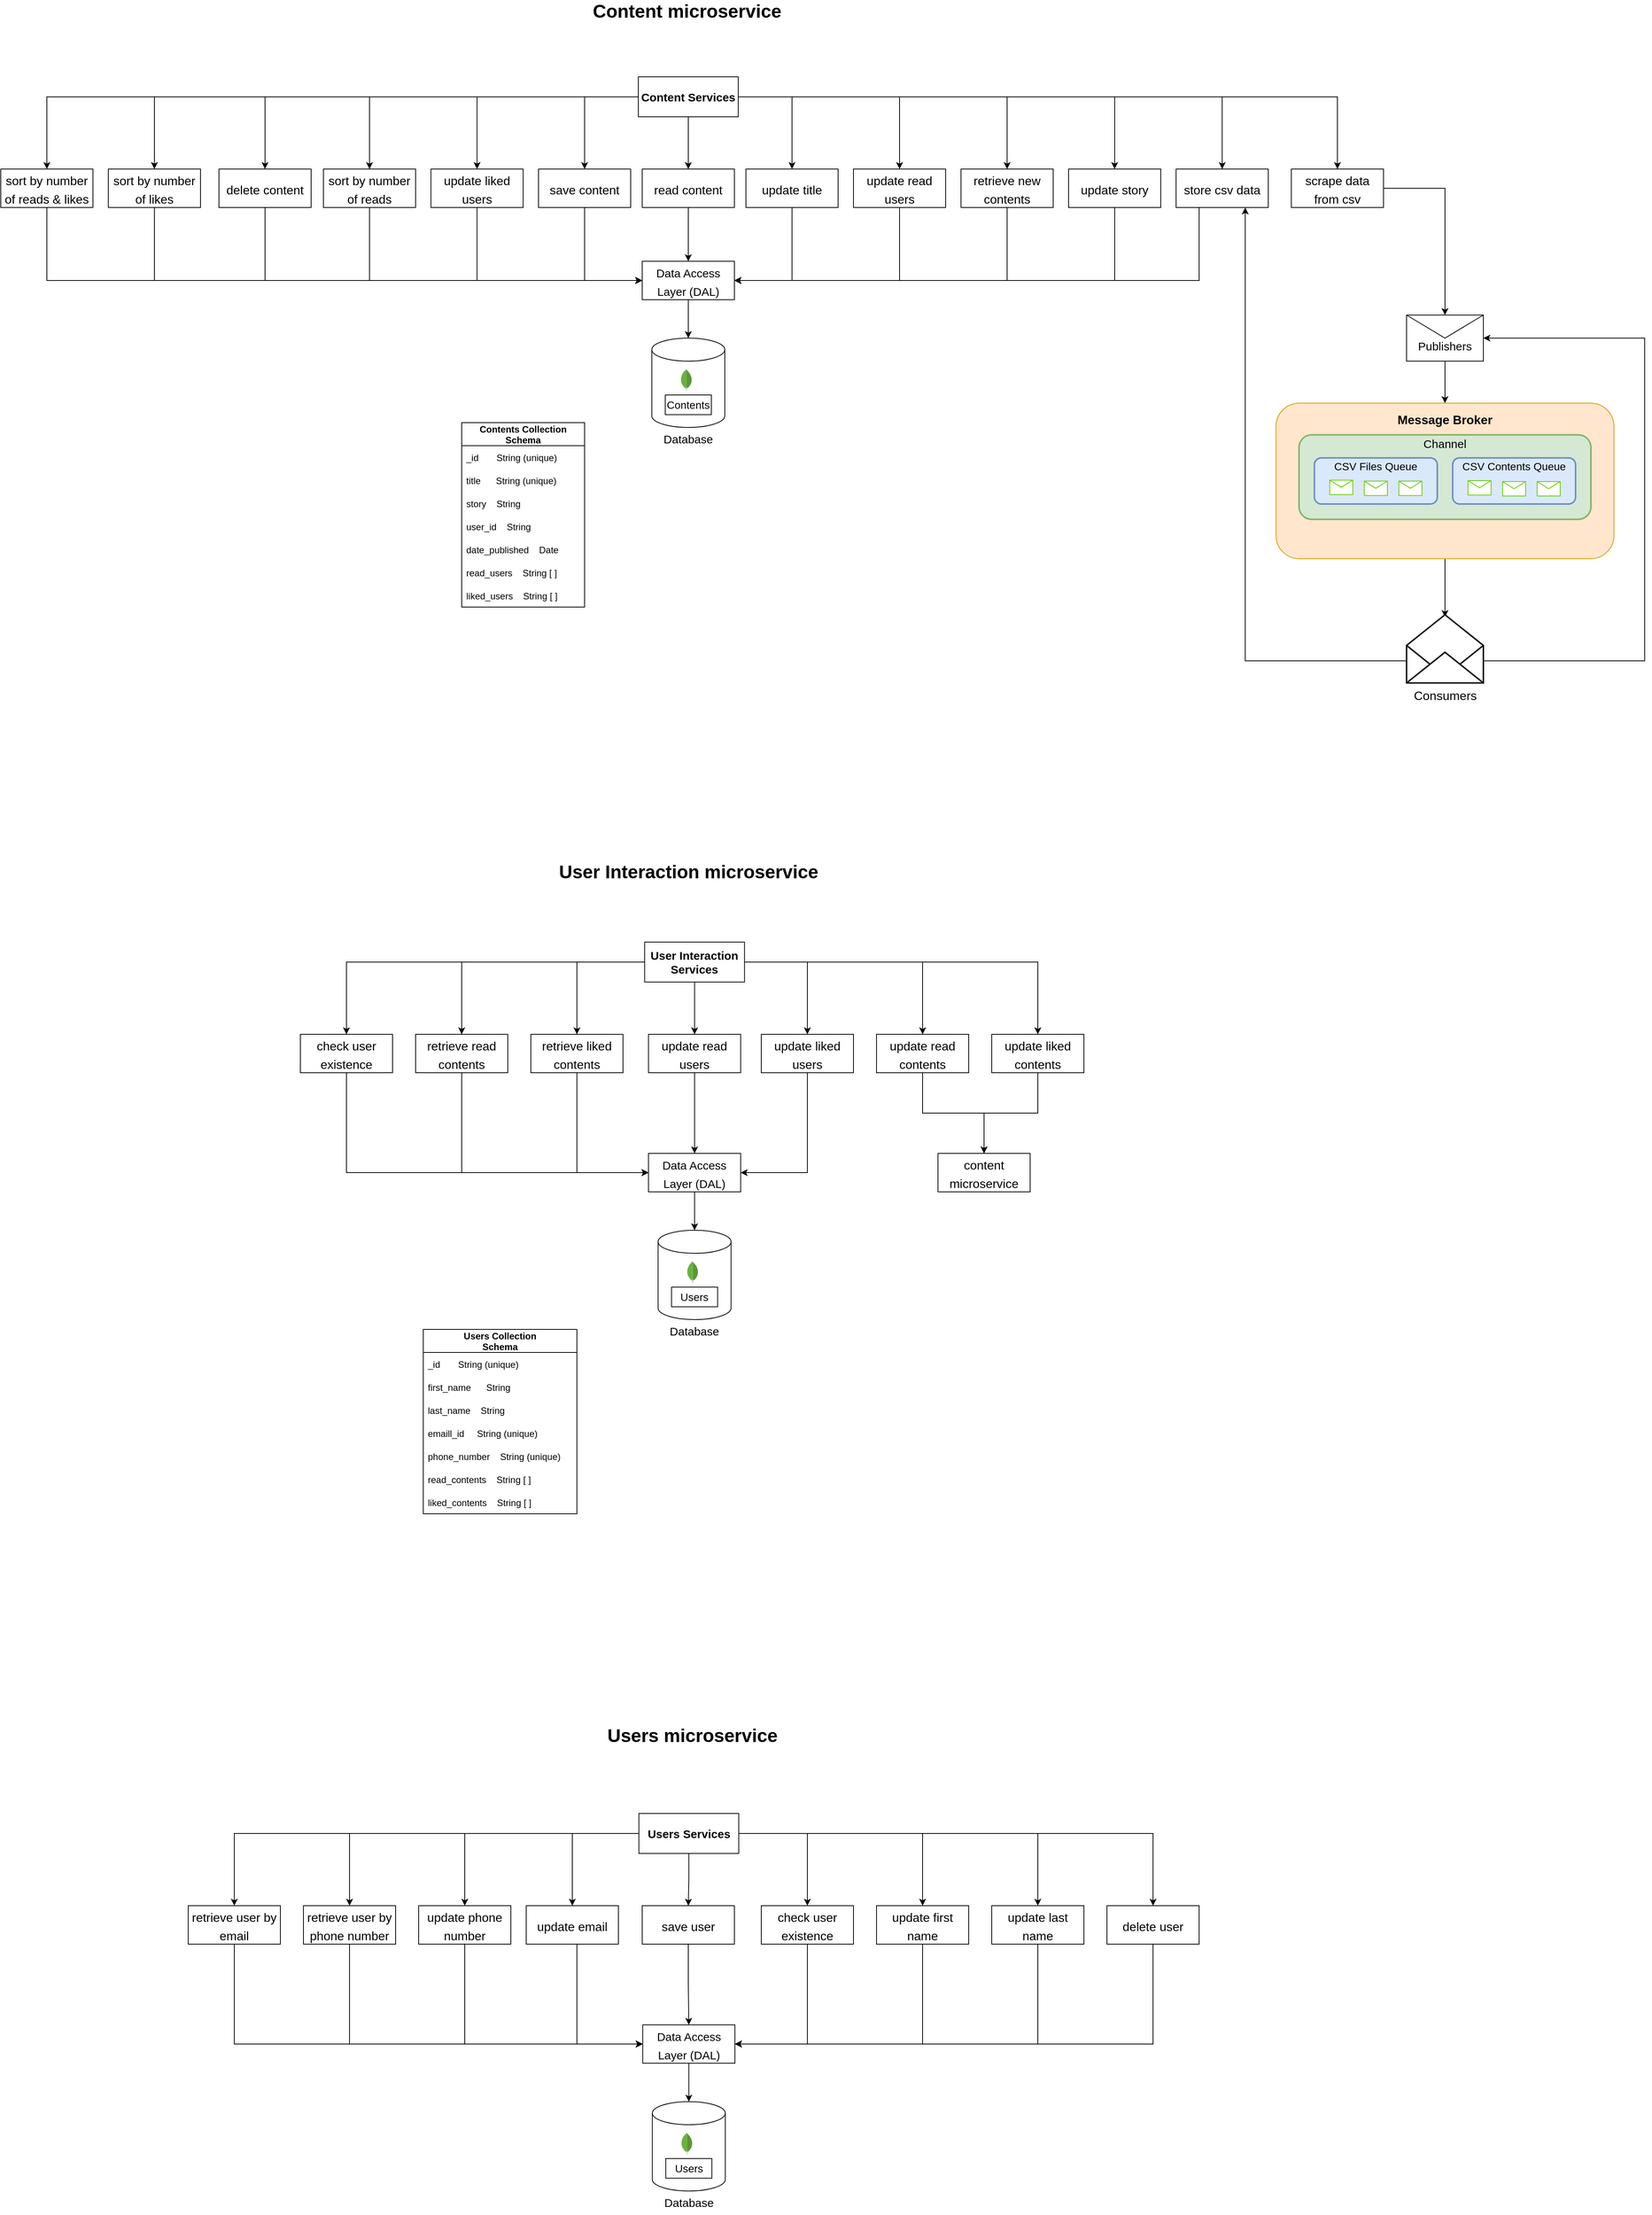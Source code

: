 <mxfile version="16.1.2" type="device"><diagram id="CyodxpAX6YeFgjjVe6PJ" name="Page-1"><mxGraphModel dx="2031" dy="1290" grid="1" gridSize="10" guides="1" tooltips="1" connect="1" arrows="1" fold="1" page="1" pageScale="1" pageWidth="3300" pageHeight="4681" math="0" shadow="0"><root><mxCell id="0"/><mxCell id="1" parent="0"/><mxCell id="0EXsJETFV87-OEZAA_WQ-68" style="edgeStyle=orthogonalEdgeStyle;rounded=0;orthogonalLoop=1;jettySize=auto;html=1;fontSize=20;entryX=0.5;entryY=0;entryDx=0;entryDy=0;" parent="1" source="0EXsJETFV87-OEZAA_WQ-67" target="0EXsJETFV87-OEZAA_WQ-69" edge="1"><mxGeometry relative="1" as="geometry"><mxPoint x="1300" y="510" as="targetPoint"/></mxGeometry></mxCell><mxCell id="0EXsJETFV87-OEZAA_WQ-71" style="edgeStyle=orthogonalEdgeStyle;rounded=0;orthogonalLoop=1;jettySize=auto;html=1;entryX=0.5;entryY=0;entryDx=0;entryDy=0;fontSize=16;" parent="1" source="0EXsJETFV87-OEZAA_WQ-67" target="0EXsJETFV87-OEZAA_WQ-70" edge="1"><mxGeometry relative="1" as="geometry"/></mxCell><mxCell id="0EXsJETFV87-OEZAA_WQ-73" style="edgeStyle=orthogonalEdgeStyle;rounded=0;orthogonalLoop=1;jettySize=auto;html=1;entryX=0.5;entryY=0;entryDx=0;entryDy=0;fontSize=16;" parent="1" source="0EXsJETFV87-OEZAA_WQ-67" target="0EXsJETFV87-OEZAA_WQ-72" edge="1"><mxGeometry relative="1" as="geometry"/></mxCell><mxCell id="0EXsJETFV87-OEZAA_WQ-74" style="edgeStyle=orthogonalEdgeStyle;rounded=0;orthogonalLoop=1;jettySize=auto;html=1;fontSize=16;entryX=0.5;entryY=0;entryDx=0;entryDy=0;" parent="1" source="0EXsJETFV87-OEZAA_WQ-67" target="0EXsJETFV87-OEZAA_WQ-75" edge="1"><mxGeometry relative="1" as="geometry"><mxPoint x="1645" y="430" as="targetPoint"/></mxGeometry></mxCell><mxCell id="0EXsJETFV87-OEZAA_WQ-87" style="edgeStyle=orthogonalEdgeStyle;rounded=0;orthogonalLoop=1;jettySize=auto;html=1;entryX=0.5;entryY=0;entryDx=0;entryDy=0;fontSize=16;" parent="1" source="0EXsJETFV87-OEZAA_WQ-67" target="0EXsJETFV87-OEZAA_WQ-78" edge="1"><mxGeometry relative="1" as="geometry"/></mxCell><mxCell id="0EXsJETFV87-OEZAA_WQ-88" style="edgeStyle=orthogonalEdgeStyle;rounded=0;orthogonalLoop=1;jettySize=auto;html=1;entryX=0.5;entryY=0;entryDx=0;entryDy=0;fontSize=16;" parent="1" source="0EXsJETFV87-OEZAA_WQ-67" target="0EXsJETFV87-OEZAA_WQ-82" edge="1"><mxGeometry relative="1" as="geometry"/></mxCell><mxCell id="0EXsJETFV87-OEZAA_WQ-89" style="edgeStyle=orthogonalEdgeStyle;rounded=0;orthogonalLoop=1;jettySize=auto;html=1;entryX=0.5;entryY=0;entryDx=0;entryDy=0;fontSize=16;" parent="1" source="0EXsJETFV87-OEZAA_WQ-67" target="0EXsJETFV87-OEZAA_WQ-79" edge="1"><mxGeometry relative="1" as="geometry"/></mxCell><mxCell id="0EXsJETFV87-OEZAA_WQ-90" style="edgeStyle=orthogonalEdgeStyle;rounded=0;orthogonalLoop=1;jettySize=auto;html=1;entryX=0.5;entryY=0;entryDx=0;entryDy=0;fontSize=16;" parent="1" source="0EXsJETFV87-OEZAA_WQ-67" target="0EXsJETFV87-OEZAA_WQ-81" edge="1"><mxGeometry relative="1" as="geometry"/></mxCell><mxCell id="0EXsJETFV87-OEZAA_WQ-94" style="edgeStyle=orthogonalEdgeStyle;rounded=0;orthogonalLoop=1;jettySize=auto;html=1;entryX=0.5;entryY=0;entryDx=0;entryDy=0;fontSize=16;" parent="1" source="0EXsJETFV87-OEZAA_WQ-67" target="0EXsJETFV87-OEZAA_WQ-80" edge="1"><mxGeometry relative="1" as="geometry"/></mxCell><mxCell id="0EXsJETFV87-OEZAA_WQ-95" style="edgeStyle=orthogonalEdgeStyle;rounded=0;orthogonalLoop=1;jettySize=auto;html=1;entryX=0.5;entryY=0;entryDx=0;entryDy=0;fontSize=16;" parent="1" source="0EXsJETFV87-OEZAA_WQ-67" target="0EXsJETFV87-OEZAA_WQ-83" edge="1"><mxGeometry relative="1" as="geometry"/></mxCell><mxCell id="0EXsJETFV87-OEZAA_WQ-96" style="edgeStyle=orthogonalEdgeStyle;rounded=0;orthogonalLoop=1;jettySize=auto;html=1;entryX=0.5;entryY=0;entryDx=0;entryDy=0;fontSize=16;" parent="1" source="0EXsJETFV87-OEZAA_WQ-67" target="0EXsJETFV87-OEZAA_WQ-84" edge="1"><mxGeometry relative="1" as="geometry"/></mxCell><mxCell id="0EXsJETFV87-OEZAA_WQ-97" style="edgeStyle=orthogonalEdgeStyle;rounded=0;orthogonalLoop=1;jettySize=auto;html=1;entryX=0.5;entryY=0;entryDx=0;entryDy=0;fontSize=16;" parent="1" source="0EXsJETFV87-OEZAA_WQ-67" target="0EXsJETFV87-OEZAA_WQ-85" edge="1"><mxGeometry relative="1" as="geometry"/></mxCell><mxCell id="0EXsJETFV87-OEZAA_WQ-98" style="edgeStyle=orthogonalEdgeStyle;rounded=0;orthogonalLoop=1;jettySize=auto;html=1;entryX=0.5;entryY=0;entryDx=0;entryDy=0;fontSize=16;" parent="1" source="0EXsJETFV87-OEZAA_WQ-67" target="0EXsJETFV87-OEZAA_WQ-86" edge="1"><mxGeometry relative="1" as="geometry"/></mxCell><mxCell id="0EXsJETFV87-OEZAA_WQ-67" value="&lt;font style=&quot;font-size: 15px&quot;&gt;&lt;b&gt;Content Services&lt;/b&gt;&lt;/font&gt;" style="rounded=0;whiteSpace=wrap;html=1;" parent="1" vertex="1"><mxGeometry x="1580" y="320" width="130" height="52" as="geometry"/></mxCell><mxCell id="0EXsJETFV87-OEZAA_WQ-130" style="edgeStyle=orthogonalEdgeStyle;rounded=0;orthogonalLoop=1;jettySize=auto;html=1;entryX=0;entryY=0.5;entryDx=0;entryDy=0;fontSize=14;" parent="1" source="0EXsJETFV87-OEZAA_WQ-69" target="0EXsJETFV87-OEZAA_WQ-121" edge="1"><mxGeometry relative="1" as="geometry"><mxPoint x="1230" y="540" as="targetPoint"/><Array as="points"><mxPoint x="1230" y="585"/></Array></mxGeometry></mxCell><mxCell id="0EXsJETFV87-OEZAA_WQ-69" value="&lt;span style=&quot;font-size: 16px&quot;&gt;sort by number of reads&lt;/span&gt;" style="rounded=0;whiteSpace=wrap;html=1;fontSize=20;" parent="1" vertex="1"><mxGeometry x="1170" y="440" width="120" height="50" as="geometry"/></mxCell><mxCell id="0EXsJETFV87-OEZAA_WQ-141" style="edgeStyle=orthogonalEdgeStyle;rounded=0;orthogonalLoop=1;jettySize=auto;html=1;entryX=0;entryY=0.5;entryDx=0;entryDy=0;fontSize=14;" parent="1" source="0EXsJETFV87-OEZAA_WQ-70" target="0EXsJETFV87-OEZAA_WQ-121" edge="1"><mxGeometry relative="1" as="geometry"><Array as="points"><mxPoint x="1370" y="585"/></Array></mxGeometry></mxCell><mxCell id="0EXsJETFV87-OEZAA_WQ-70" value="&lt;span style=&quot;font-size: 16px&quot;&gt;update liked users&lt;/span&gt;" style="rounded=0;whiteSpace=wrap;html=1;fontSize=20;" parent="1" vertex="1"><mxGeometry x="1310" y="440" width="120" height="50" as="geometry"/></mxCell><mxCell id="0EXsJETFV87-OEZAA_WQ-142" style="edgeStyle=orthogonalEdgeStyle;rounded=0;orthogonalLoop=1;jettySize=auto;html=1;entryX=0;entryY=0.5;entryDx=0;entryDy=0;fontSize=14;" parent="1" source="0EXsJETFV87-OEZAA_WQ-72" target="0EXsJETFV87-OEZAA_WQ-121" edge="1"><mxGeometry relative="1" as="geometry"><Array as="points"><mxPoint x="1510" y="585"/></Array></mxGeometry></mxCell><mxCell id="0EXsJETFV87-OEZAA_WQ-72" value="&lt;font style=&quot;font-size: 16px&quot;&gt;save content&lt;/font&gt;" style="rounded=0;whiteSpace=wrap;html=1;fontSize=20;" parent="1" vertex="1"><mxGeometry x="1450" y="440" width="120" height="50" as="geometry"/></mxCell><mxCell id="0EXsJETFV87-OEZAA_WQ-129" style="edgeStyle=orthogonalEdgeStyle;rounded=0;orthogonalLoop=1;jettySize=auto;html=1;fontSize=14;" parent="1" source="0EXsJETFV87-OEZAA_WQ-75" target="0EXsJETFV87-OEZAA_WQ-121" edge="1"><mxGeometry relative="1" as="geometry"/></mxCell><mxCell id="0EXsJETFV87-OEZAA_WQ-75" value="&lt;font style=&quot;font-size: 16px&quot;&gt;read content&lt;/font&gt;" style="rounded=0;whiteSpace=wrap;html=1;fontSize=20;" parent="1" vertex="1"><mxGeometry x="1585" y="440" width="120" height="50" as="geometry"/></mxCell><mxCell id="0EXsJETFV87-OEZAA_WQ-143" style="edgeStyle=orthogonalEdgeStyle;rounded=0;orthogonalLoop=1;jettySize=auto;html=1;entryX=1;entryY=0.5;entryDx=0;entryDy=0;fontSize=14;" parent="1" source="0EXsJETFV87-OEZAA_WQ-78" target="0EXsJETFV87-OEZAA_WQ-121" edge="1"><mxGeometry relative="1" as="geometry"><Array as="points"><mxPoint x="1780" y="585"/></Array></mxGeometry></mxCell><mxCell id="0EXsJETFV87-OEZAA_WQ-78" value="&lt;font style=&quot;font-size: 16px&quot;&gt;update title&lt;/font&gt;" style="rounded=0;whiteSpace=wrap;html=1;fontSize=20;" parent="1" vertex="1"><mxGeometry x="1720" y="440" width="120" height="50" as="geometry"/></mxCell><mxCell id="0EXsJETFV87-OEZAA_WQ-139" style="edgeStyle=orthogonalEdgeStyle;rounded=0;orthogonalLoop=1;jettySize=auto;html=1;entryX=0;entryY=0.5;entryDx=0;entryDy=0;fontSize=14;" parent="1" source="0EXsJETFV87-OEZAA_WQ-79" target="0EXsJETFV87-OEZAA_WQ-121" edge="1"><mxGeometry relative="1" as="geometry"><Array as="points"><mxPoint x="1094" y="585"/></Array></mxGeometry></mxCell><mxCell id="0EXsJETFV87-OEZAA_WQ-79" value="&lt;font style=&quot;font-size: 16px&quot;&gt;delete content&lt;/font&gt;&lt;span style=&quot;color: rgba(0 , 0 , 0 , 0) ; font-family: monospace ; font-size: 0px&quot;&gt;%3CmxGraphModel%3E%3Croot%3E%3CmxCell%20id%3D%220%22%2F%3E%3CmxCell%20id%3D%221%22%20parent%3D%220%22%2F%3E%3CmxCell%20id%3D%222%22%20value%3D%22%26lt%3Bfont%20style%3D%26quot%3Bfont-size%3A%2016px%26quot%3B%26gt%3Bupdate%20title%26lt%3B%2Ffont%26gt%3B%22%20style%3D%22rounded%3D0%3BwhiteSpace%3Dwrap%3Bhtml%3D1%3BfontSize%3D20%3B%22%20vertex%3D%221%22%20parent%3D%221%22%3E%3CmxGeometry%20x%3D%22910%22%20y%3D%221260%22%20width%3D%22120%22%20height%3D%2250%22%20as%3D%22geometry%22%2F%3E%3C%2FmxCell%3E%3C%2Froot%3E%3C%2FmxGraphModel%3E&lt;/span&gt;" style="rounded=0;whiteSpace=wrap;html=1;fontSize=20;" parent="1" vertex="1"><mxGeometry x="1034" y="440" width="120" height="50" as="geometry"/></mxCell><mxCell id="0EXsJETFV87-OEZAA_WQ-148" style="edgeStyle=orthogonalEdgeStyle;rounded=0;orthogonalLoop=1;jettySize=auto;html=1;fontSize=14;entryX=1;entryY=0.5;entryDx=0;entryDy=0;" parent="1" source="0EXsJETFV87-OEZAA_WQ-80" target="0EXsJETFV87-OEZAA_WQ-121" edge="1"><mxGeometry relative="1" as="geometry"><mxPoint x="1970" y="570.0" as="targetPoint"/><Array as="points"><mxPoint x="2200" y="585"/></Array></mxGeometry></mxCell><mxCell id="0EXsJETFV87-OEZAA_WQ-80" value="&lt;font style=&quot;font-size: 16px&quot;&gt;update story&lt;/font&gt;" style="rounded=0;whiteSpace=wrap;html=1;fontSize=20;" parent="1" vertex="1"><mxGeometry x="2140" y="440" width="120" height="50" as="geometry"/></mxCell><mxCell id="0EXsJETFV87-OEZAA_WQ-145" style="edgeStyle=orthogonalEdgeStyle;rounded=0;orthogonalLoop=1;jettySize=auto;html=1;entryX=1;entryY=0.5;entryDx=0;entryDy=0;fontSize=14;" parent="1" source="0EXsJETFV87-OEZAA_WQ-81" target="0EXsJETFV87-OEZAA_WQ-121" edge="1"><mxGeometry relative="1" as="geometry"><Array as="points"><mxPoint x="2060" y="585"/></Array></mxGeometry></mxCell><mxCell id="0EXsJETFV87-OEZAA_WQ-81" value="&lt;font style=&quot;font-size: 16px&quot;&gt;retrieve new contents&lt;/font&gt;" style="rounded=0;whiteSpace=wrap;html=1;fontSize=20;" parent="1" vertex="1"><mxGeometry x="2000" y="440" width="120" height="50" as="geometry"/></mxCell><mxCell id="0EXsJETFV87-OEZAA_WQ-144" style="edgeStyle=orthogonalEdgeStyle;rounded=0;orthogonalLoop=1;jettySize=auto;html=1;entryX=1;entryY=0.5;entryDx=0;entryDy=0;fontSize=14;" parent="1" source="0EXsJETFV87-OEZAA_WQ-82" target="0EXsJETFV87-OEZAA_WQ-121" edge="1"><mxGeometry relative="1" as="geometry"><Array as="points"><mxPoint x="1920" y="585"/></Array></mxGeometry></mxCell><mxCell id="0EXsJETFV87-OEZAA_WQ-82" value="&lt;font style=&quot;font-size: 16px&quot;&gt;update read users&lt;/font&gt;" style="rounded=0;whiteSpace=wrap;html=1;fontSize=20;" parent="1" vertex="1"><mxGeometry x="1860" y="440" width="120" height="50" as="geometry"/></mxCell><mxCell id="9zQX_Ea8qWNK2lp2XnZl-5" style="edgeStyle=orthogonalEdgeStyle;rounded=0;orthogonalLoop=1;jettySize=auto;html=1;entryX=1;entryY=0.5;entryDx=0;entryDy=0;" parent="1" source="0EXsJETFV87-OEZAA_WQ-83" target="0EXsJETFV87-OEZAA_WQ-121" edge="1"><mxGeometry relative="1" as="geometry"><Array as="points"><mxPoint x="2310" y="585"/></Array></mxGeometry></mxCell><mxCell id="0EXsJETFV87-OEZAA_WQ-83" value="&lt;span style=&quot;font-size: 16px&quot;&gt;store csv data&lt;/span&gt;" style="rounded=0;whiteSpace=wrap;html=1;fontSize=20;" parent="1" vertex="1"><mxGeometry x="2280" y="440" width="120" height="50" as="geometry"/></mxCell><mxCell id="0EXsJETFV87-OEZAA_WQ-138" style="edgeStyle=orthogonalEdgeStyle;rounded=0;orthogonalLoop=1;jettySize=auto;html=1;entryX=0;entryY=0.5;entryDx=0;entryDy=0;fontSize=14;" parent="1" source="0EXsJETFV87-OEZAA_WQ-84" target="0EXsJETFV87-OEZAA_WQ-121" edge="1"><mxGeometry relative="1" as="geometry"><Array as="points"><mxPoint x="950" y="585"/></Array></mxGeometry></mxCell><mxCell id="0EXsJETFV87-OEZAA_WQ-84" value="&lt;font style=&quot;font-size: 16px&quot;&gt;sort by number of likes&lt;/font&gt;" style="rounded=0;whiteSpace=wrap;html=1;fontSize=20;" parent="1" vertex="1"><mxGeometry x="890" y="440" width="120" height="50" as="geometry"/></mxCell><mxCell id="9zQX_Ea8qWNK2lp2XnZl-1" style="edgeStyle=orthogonalEdgeStyle;rounded=0;orthogonalLoop=1;jettySize=auto;html=1;entryX=0.5;entryY=0;entryDx=0;entryDy=0;" parent="1" source="0EXsJETFV87-OEZAA_WQ-85" target="0EXsJETFV87-OEZAA_WQ-150" edge="1"><mxGeometry relative="1" as="geometry"/></mxCell><mxCell id="0EXsJETFV87-OEZAA_WQ-85" value="&lt;span style=&quot;font-size: 16px&quot;&gt;scrape data from csv&lt;/span&gt;" style="rounded=0;whiteSpace=wrap;html=1;fontSize=20;" parent="1" vertex="1"><mxGeometry x="2430" y="440" width="120" height="50" as="geometry"/></mxCell><mxCell id="0EXsJETFV87-OEZAA_WQ-137" style="edgeStyle=orthogonalEdgeStyle;rounded=0;orthogonalLoop=1;jettySize=auto;html=1;entryX=0;entryY=0.5;entryDx=0;entryDy=0;fontSize=14;" parent="1" source="0EXsJETFV87-OEZAA_WQ-86" target="0EXsJETFV87-OEZAA_WQ-121" edge="1"><mxGeometry relative="1" as="geometry"><Array as="points"><mxPoint x="810" y="585"/></Array></mxGeometry></mxCell><mxCell id="0EXsJETFV87-OEZAA_WQ-86" value="&lt;font style=&quot;font-size: 16px&quot;&gt;sort by number of reads &amp;amp; likes&lt;/font&gt;" style="rounded=0;whiteSpace=wrap;html=1;fontSize=20;" parent="1" vertex="1"><mxGeometry x="750" y="440" width="120" height="50" as="geometry"/></mxCell><mxCell id="0EXsJETFV87-OEZAA_WQ-136" style="edgeStyle=orthogonalEdgeStyle;rounded=0;orthogonalLoop=1;jettySize=auto;html=1;entryX=0.5;entryY=0;entryDx=0;entryDy=0;entryPerimeter=0;fontSize=14;" parent="1" source="0EXsJETFV87-OEZAA_WQ-121" target="0EXsJETFV87-OEZAA_WQ-132" edge="1"><mxGeometry relative="1" as="geometry"/></mxCell><mxCell id="0EXsJETFV87-OEZAA_WQ-121" value="&lt;span style=&quot;font-size: 15px&quot;&gt;Data Access Layer (DAL)&lt;/span&gt;" style="rounded=0;whiteSpace=wrap;html=1;fontSize=20;" parent="1" vertex="1"><mxGeometry x="1585" y="560" width="120" height="50" as="geometry"/></mxCell><mxCell id="0EXsJETFV87-OEZAA_WQ-132" value="" style="shape=cylinder3;whiteSpace=wrap;html=1;boundedLbl=1;backgroundOutline=1;size=15;fontSize=18;" parent="1" vertex="1"><mxGeometry x="1597.5" y="660" width="95" height="116.25" as="geometry"/></mxCell><mxCell id="0EXsJETFV87-OEZAA_WQ-133" value="&lt;font style=&quot;font-size: 15px&quot;&gt;Database&lt;/font&gt;" style="text;html=1;strokeColor=none;fillColor=none;align=center;verticalAlign=middle;whiteSpace=wrap;rounded=0;dashed=1;dashPattern=1 2;fontSize=18;" parent="1" vertex="1"><mxGeometry x="1605" y="776.25" width="80" height="30" as="geometry"/></mxCell><mxCell id="0EXsJETFV87-OEZAA_WQ-134" value="&lt;font style=&quot;font-size: 14px&quot;&gt;Contents&lt;/font&gt;" style="rounded=0;whiteSpace=wrap;html=1;fontSize=9;" parent="1" vertex="1"><mxGeometry x="1615" y="734" width="60" height="25.63" as="geometry"/></mxCell><mxCell id="0EXsJETFV87-OEZAA_WQ-149" style="edgeStyle=orthogonalEdgeStyle;rounded=0;orthogonalLoop=1;jettySize=auto;html=1;entryX=0.5;entryY=0;entryDx=0;entryDy=0;startArrow=none;startFill=0;" parent="1" source="0EXsJETFV87-OEZAA_WQ-150" target="0EXsJETFV87-OEZAA_WQ-153" edge="1"><mxGeometry relative="1" as="geometry"/></mxCell><mxCell id="0EXsJETFV87-OEZAA_WQ-150" value="" style="shape=message;html=1;whiteSpace=wrap;html=1;outlineConnect=0;" parent="1" vertex="1"><mxGeometry x="2580" y="630" width="100" height="60" as="geometry"/></mxCell><mxCell id="0EXsJETFV87-OEZAA_WQ-151" value="&lt;font style=&quot;font-size: 15px&quot;&gt;Publishers&lt;/font&gt;" style="text;html=1;strokeColor=none;fillColor=none;align=center;verticalAlign=middle;whiteSpace=wrap;rounded=0;" parent="1" vertex="1"><mxGeometry x="2590" y="660" width="80" height="20" as="geometry"/></mxCell><mxCell id="0EXsJETFV87-OEZAA_WQ-152" style="edgeStyle=orthogonalEdgeStyle;rounded=0;orthogonalLoop=1;jettySize=auto;html=1;entryX=0.5;entryY=0.034;entryDx=0;entryDy=0;entryPerimeter=0;startArrow=none;startFill=0;" parent="1" source="0EXsJETFV87-OEZAA_WQ-153" target="0EXsJETFV87-OEZAA_WQ-168" edge="1"><mxGeometry relative="1" as="geometry"/></mxCell><mxCell id="0EXsJETFV87-OEZAA_WQ-153" value="" style="rounded=1;whiteSpace=wrap;html=1;fillColor=#ffe6cc;strokeColor=#d79b00;" parent="1" vertex="1"><mxGeometry x="2410" y="744.6" width="440" height="202.5" as="geometry"/></mxCell><mxCell id="0EXsJETFV87-OEZAA_WQ-154" value="&lt;font style=&quot;font-size: 16px&quot;&gt;&lt;b&gt;Message Broker&lt;/b&gt;&lt;/font&gt;" style="text;html=1;strokeColor=none;fillColor=none;align=center;verticalAlign=middle;whiteSpace=wrap;rounded=0;" parent="1" vertex="1"><mxGeometry x="2550" y="752.1" width="160" height="28.75" as="geometry"/></mxCell><mxCell id="0EXsJETFV87-OEZAA_WQ-155" value="" style="rounded=1;whiteSpace=wrap;html=1;strokeColor=#82b366;strokeWidth=2;fillColor=#d5e8d4;" parent="1" vertex="1"><mxGeometry x="2440" y="785.85" width="380" height="110" as="geometry"/></mxCell><mxCell id="0EXsJETFV87-OEZAA_WQ-156" value="" style="rounded=1;whiteSpace=wrap;html=1;strokeWidth=2;strokeColor=#6c8ebf;fillColor=#dae8fc;" parent="1" vertex="1"><mxGeometry x="2460" y="815.85" width="160" height="60" as="geometry"/></mxCell><mxCell id="0EXsJETFV87-OEZAA_WQ-157" value="" style="shape=message;html=1;whiteSpace=wrap;html=1;outlineConnect=0;strokeColor=#66CC00;" parent="1" vertex="1"><mxGeometry x="2480" y="844.85" width="30" height="18.75" as="geometry"/></mxCell><mxCell id="0EXsJETFV87-OEZAA_WQ-158" value="" style="rounded=1;whiteSpace=wrap;html=1;strokeWidth=2;strokeColor=#6c8ebf;fillColor=#dae8fc;" parent="1" vertex="1"><mxGeometry x="2640" y="815.85" width="160" height="60" as="geometry"/></mxCell><mxCell id="0EXsJETFV87-OEZAA_WQ-159" value="" style="shape=message;html=1;whiteSpace=wrap;html=1;outlineConnect=0;strokeColor=#66CC00;" parent="1" vertex="1"><mxGeometry x="2525" y="846.1" width="30" height="18.75" as="geometry"/></mxCell><mxCell id="0EXsJETFV87-OEZAA_WQ-160" value="" style="shape=message;html=1;whiteSpace=wrap;html=1;outlineConnect=0;strokeColor=#66CC00;" parent="1" vertex="1"><mxGeometry x="2570" y="846.1" width="30" height="18.75" as="geometry"/></mxCell><mxCell id="0EXsJETFV87-OEZAA_WQ-161" value="" style="shape=message;html=1;whiteSpace=wrap;html=1;outlineConnect=0;strokeColor=#66CC00;" parent="1" vertex="1"><mxGeometry x="2660" y="845.47" width="30" height="18.75" as="geometry"/></mxCell><mxCell id="0EXsJETFV87-OEZAA_WQ-162" value="" style="shape=message;html=1;whiteSpace=wrap;html=1;outlineConnect=0;strokeColor=#66CC00;" parent="1" vertex="1"><mxGeometry x="2705" y="846.72" width="30" height="18.75" as="geometry"/></mxCell><mxCell id="0EXsJETFV87-OEZAA_WQ-163" value="" style="shape=message;html=1;whiteSpace=wrap;html=1;outlineConnect=0;strokeColor=#66CC00;" parent="1" vertex="1"><mxGeometry x="2750" y="846.72" width="30" height="18.75" as="geometry"/></mxCell><mxCell id="0EXsJETFV87-OEZAA_WQ-164" value="&lt;font style=&quot;font-size: 14px&quot;&gt;CSV Files Queue&lt;/font&gt;" style="text;html=1;strokeColor=none;fillColor=none;align=center;verticalAlign=middle;whiteSpace=wrap;rounded=0;" parent="1" vertex="1"><mxGeometry x="2440" y="817.1" width="200" height="20" as="geometry"/></mxCell><mxCell id="0EXsJETFV87-OEZAA_WQ-165" value="&lt;font style=&quot;font-size: 14px&quot;&gt;CSV Contents Queue&lt;/font&gt;" style="text;html=1;strokeColor=none;fillColor=none;align=center;verticalAlign=middle;whiteSpace=wrap;rounded=0;" parent="1" vertex="1"><mxGeometry x="2620" y="817.1" width="200" height="20" as="geometry"/></mxCell><mxCell id="0EXsJETFV87-OEZAA_WQ-166" value="&lt;font style=&quot;font-size: 15px&quot;&gt;Channel&lt;/font&gt;" style="text;html=1;strokeColor=none;fillColor=none;align=center;verticalAlign=middle;whiteSpace=wrap;rounded=0;" parent="1" vertex="1"><mxGeometry x="2475" y="777.1" width="310" height="40" as="geometry"/></mxCell><mxCell id="0EXsJETFV87-OEZAA_WQ-167" value="" style="shape=image;verticalLabelPosition=bottom;labelBackgroundColor=#ffffff;verticalAlign=top;aspect=fixed;imageAspect=0;image=https://upload.wikimedia.org/wikipedia/commons/thumb/7/71/RabbitMQ_logo.svg/1200px-RabbitMQ_logo.svg.png;" parent="1" vertex="1"><mxGeometry x="2440" y="917.1" width="90.05" height="14" as="geometry"/></mxCell><mxCell id="9zQX_Ea8qWNK2lp2XnZl-2" style="edgeStyle=orthogonalEdgeStyle;rounded=0;orthogonalLoop=1;jettySize=auto;html=1;entryX=1;entryY=0.5;entryDx=0;entryDy=0;" parent="1" source="0EXsJETFV87-OEZAA_WQ-168" target="0EXsJETFV87-OEZAA_WQ-150" edge="1"><mxGeometry relative="1" as="geometry"><Array as="points"><mxPoint x="2890" y="1080"/><mxPoint x="2890" y="660"/></Array></mxGeometry></mxCell><mxCell id="9zQX_Ea8qWNK2lp2XnZl-4" style="edgeStyle=orthogonalEdgeStyle;rounded=0;orthogonalLoop=1;jettySize=auto;html=1;entryX=0.75;entryY=1;entryDx=0;entryDy=0;exitX=0;exitY=0.71;exitDx=0;exitDy=0;exitPerimeter=0;" parent="1" source="0EXsJETFV87-OEZAA_WQ-168" target="0EXsJETFV87-OEZAA_WQ-83" edge="1"><mxGeometry relative="1" as="geometry"><Array as="points"><mxPoint x="2580" y="1080"/><mxPoint x="2370" y="1080"/></Array></mxGeometry></mxCell><mxCell id="0EXsJETFV87-OEZAA_WQ-168" value="&lt;font style=&quot;font-size: 16px&quot;&gt;Consumers&lt;/font&gt;" style="html=1;verticalLabelPosition=bottom;align=center;labelBackgroundColor=#ffffff;verticalAlign=top;strokeWidth=2;strokeColor=#1A1A1A;shadow=0;dashed=0;shape=mxgraph.ios7.icons.envelope_(empty);" parent="1" vertex="1"><mxGeometry x="2580" y="1020" width="100" height="88.75" as="geometry"/></mxCell><mxCell id="0EXsJETFV87-OEZAA_WQ-176" value="" style="dashed=0;outlineConnect=0;html=1;align=center;labelPosition=center;verticalLabelPosition=bottom;verticalAlign=top;shape=mxgraph.weblogos.mongodb;fontSize=14;" parent="1" vertex="1"><mxGeometry x="1635" y="700" width="15" height="29.23" as="geometry"/></mxCell><mxCell id="0EXsJETFV87-OEZAA_WQ-177" value="Contents Collection&#10;Schema" style="swimlane;fontStyle=1;childLayout=stackLayout;horizontal=1;startSize=30;horizontalStack=0;resizeParent=1;resizeParentMax=0;resizeLast=0;collapsible=1;marginBottom=0;hachureGap=4;pointerEvents=0;" parent="1" vertex="1"><mxGeometry x="1350" y="770" width="160" height="240" as="geometry"><mxRectangle x="750" y="1650" width="80" height="30" as="alternateBounds"/></mxGeometry></mxCell><mxCell id="0EXsJETFV87-OEZAA_WQ-178" value="_id       String (unique)" style="text;strokeColor=none;fillColor=none;align=left;verticalAlign=middle;spacingLeft=4;spacingRight=4;overflow=hidden;points=[[0,0.5],[1,0.5]];portConstraint=eastwest;rotatable=0;hachureGap=4;pointerEvents=0;fontSize=12;spacing=2;spacingBottom=0;spacingTop=0;" parent="0EXsJETFV87-OEZAA_WQ-177" vertex="1"><mxGeometry y="30" width="160" height="30" as="geometry"/></mxCell><mxCell id="0EXsJETFV87-OEZAA_WQ-179" value="title      String (unique)" style="text;strokeColor=none;fillColor=none;align=left;verticalAlign=middle;spacingLeft=4;spacingRight=4;overflow=hidden;points=[[0,0.5],[1,0.5]];portConstraint=eastwest;rotatable=0;hachureGap=4;pointerEvents=0;fontSize=12;spacing=2;spacingBottom=0;spacingTop=0;" parent="0EXsJETFV87-OEZAA_WQ-177" vertex="1"><mxGeometry y="60" width="160" height="30" as="geometry"/></mxCell><mxCell id="0EXsJETFV87-OEZAA_WQ-180" value="story    String" style="text;strokeColor=none;fillColor=none;align=left;verticalAlign=middle;spacingLeft=4;spacingRight=4;overflow=hidden;points=[[0,0.5],[1,0.5]];portConstraint=eastwest;rotatable=0;hachureGap=4;pointerEvents=0;fontSize=12;spacing=2;spacingBottom=0;spacingTop=0;" parent="0EXsJETFV87-OEZAA_WQ-177" vertex="1"><mxGeometry y="90" width="160" height="30" as="geometry"/></mxCell><mxCell id="0EXsJETFV87-OEZAA_WQ-196" value="user_id    String" style="text;strokeColor=none;fillColor=none;align=left;verticalAlign=middle;spacingLeft=4;spacingRight=4;overflow=hidden;points=[[0,0.5],[1,0.5]];portConstraint=eastwest;rotatable=0;hachureGap=4;pointerEvents=0;fontSize=12;spacing=2;spacingBottom=0;spacingTop=0;" parent="0EXsJETFV87-OEZAA_WQ-177" vertex="1"><mxGeometry y="120" width="160" height="30" as="geometry"/></mxCell><mxCell id="0EXsJETFV87-OEZAA_WQ-199" value="date_published    Date" style="text;strokeColor=none;fillColor=none;align=left;verticalAlign=middle;spacingLeft=4;spacingRight=4;overflow=hidden;points=[[0,0.5],[1,0.5]];portConstraint=eastwest;rotatable=0;hachureGap=4;pointerEvents=0;fontSize=12;spacing=2;spacingBottom=0;spacingTop=0;" parent="0EXsJETFV87-OEZAA_WQ-177" vertex="1"><mxGeometry y="150" width="160" height="30" as="geometry"/></mxCell><mxCell id="0EXsJETFV87-OEZAA_WQ-195" value="read_users    String [ ]" style="text;strokeColor=none;fillColor=none;align=left;verticalAlign=middle;spacingLeft=4;spacingRight=4;overflow=hidden;points=[[0,0.5],[1,0.5]];portConstraint=eastwest;rotatable=0;hachureGap=4;pointerEvents=0;fontSize=12;spacing=2;spacingBottom=0;spacingTop=0;" parent="0EXsJETFV87-OEZAA_WQ-177" vertex="1"><mxGeometry y="180" width="160" height="30" as="geometry"/></mxCell><mxCell id="0EXsJETFV87-OEZAA_WQ-197" value="liked_users    String [ ]" style="text;strokeColor=none;fillColor=none;align=left;verticalAlign=middle;spacingLeft=4;spacingRight=4;overflow=hidden;points=[[0,0.5],[1,0.5]];portConstraint=eastwest;rotatable=0;hachureGap=4;pointerEvents=0;fontSize=12;spacing=2;spacingBottom=0;spacingTop=0;" parent="0EXsJETFV87-OEZAA_WQ-177" vertex="1"><mxGeometry y="210" width="160" height="30" as="geometry"/></mxCell><mxCell id="9zQX_Ea8qWNK2lp2XnZl-6" style="edgeStyle=orthogonalEdgeStyle;rounded=0;orthogonalLoop=1;jettySize=auto;html=1;fontSize=20;entryX=0.5;entryY=0;entryDx=0;entryDy=0;" parent="1" source="9zQX_Ea8qWNK2lp2XnZl-19" target="9zQX_Ea8qWNK2lp2XnZl-21" edge="1"><mxGeometry relative="1" as="geometry"><mxPoint x="1308.18" y="1636" as="targetPoint"/></mxGeometry></mxCell><mxCell id="9zQX_Ea8qWNK2lp2XnZl-7" style="edgeStyle=orthogonalEdgeStyle;rounded=0;orthogonalLoop=1;jettySize=auto;html=1;entryX=0.5;entryY=0;entryDx=0;entryDy=0;fontSize=16;" parent="1" source="9zQX_Ea8qWNK2lp2XnZl-19" target="9zQX_Ea8qWNK2lp2XnZl-23" edge="1"><mxGeometry relative="1" as="geometry"/></mxCell><mxCell id="9zQX_Ea8qWNK2lp2XnZl-8" style="edgeStyle=orthogonalEdgeStyle;rounded=0;orthogonalLoop=1;jettySize=auto;html=1;entryX=0.5;entryY=0;entryDx=0;entryDy=0;fontSize=16;" parent="1" source="9zQX_Ea8qWNK2lp2XnZl-19" target="9zQX_Ea8qWNK2lp2XnZl-25" edge="1"><mxGeometry relative="1" as="geometry"/></mxCell><mxCell id="9zQX_Ea8qWNK2lp2XnZl-9" style="edgeStyle=orthogonalEdgeStyle;rounded=0;orthogonalLoop=1;jettySize=auto;html=1;fontSize=16;entryX=0.5;entryY=0;entryDx=0;entryDy=0;" parent="1" source="9zQX_Ea8qWNK2lp2XnZl-19" target="9zQX_Ea8qWNK2lp2XnZl-27" edge="1"><mxGeometry relative="1" as="geometry"><mxPoint x="1653.18" y="1556" as="targetPoint"/></mxGeometry></mxCell><mxCell id="9zQX_Ea8qWNK2lp2XnZl-12" style="edgeStyle=orthogonalEdgeStyle;rounded=0;orthogonalLoop=1;jettySize=auto;html=1;entryX=0.5;entryY=0;entryDx=0;entryDy=0;fontSize=16;" parent="1" source="9zQX_Ea8qWNK2lp2XnZl-19" target="9zQX_Ea8qWNK2lp2XnZl-31" edge="1"><mxGeometry relative="1" as="geometry"/></mxCell><mxCell id="9zQX_Ea8qWNK2lp2XnZl-16" style="edgeStyle=orthogonalEdgeStyle;rounded=0;orthogonalLoop=1;jettySize=auto;html=1;entryX=0.5;entryY=0;entryDx=0;entryDy=0;fontSize=16;" parent="1" source="9zQX_Ea8qWNK2lp2XnZl-19" target="9zQX_Ea8qWNK2lp2XnZl-41" edge="1"><mxGeometry relative="1" as="geometry"/></mxCell><mxCell id="9zQX_Ea8qWNK2lp2XnZl-18" style="edgeStyle=orthogonalEdgeStyle;rounded=0;orthogonalLoop=1;jettySize=auto;html=1;entryX=0.5;entryY=0;entryDx=0;entryDy=0;fontSize=16;" parent="1" source="9zQX_Ea8qWNK2lp2XnZl-19" target="9zQX_Ea8qWNK2lp2XnZl-45" edge="1"><mxGeometry relative="1" as="geometry"/></mxCell><mxCell id="9zQX_Ea8qWNK2lp2XnZl-19" value="&lt;font style=&quot;font-size: 15px&quot;&gt;&lt;b&gt;User Interaction Services&lt;/b&gt;&lt;/font&gt;" style="rounded=0;whiteSpace=wrap;html=1;" parent="1" vertex="1"><mxGeometry x="1588.18" y="1446" width="130" height="52" as="geometry"/></mxCell><mxCell id="9zQX_Ea8qWNK2lp2XnZl-59" style="edgeStyle=orthogonalEdgeStyle;rounded=0;orthogonalLoop=1;jettySize=auto;html=1;entryX=0.5;entryY=0;entryDx=0;entryDy=0;" parent="1" source="9zQX_Ea8qWNK2lp2XnZl-21" target="9zQX_Ea8qWNK2lp2XnZl-47" edge="1"><mxGeometry relative="1" as="geometry"/></mxCell><mxCell id="9zQX_Ea8qWNK2lp2XnZl-21" value="&lt;span style=&quot;font-size: 16px&quot;&gt;update read users&lt;/span&gt;" style="rounded=0;whiteSpace=wrap;html=1;fontSize=20;" parent="1" vertex="1"><mxGeometry x="1593.18" y="1566" width="120" height="50" as="geometry"/></mxCell><mxCell id="9zQX_Ea8qWNK2lp2XnZl-63" style="edgeStyle=orthogonalEdgeStyle;rounded=0;orthogonalLoop=1;jettySize=auto;html=1;entryX=1;entryY=0.5;entryDx=0;entryDy=0;" parent="1" source="9zQX_Ea8qWNK2lp2XnZl-23" target="9zQX_Ea8qWNK2lp2XnZl-47" edge="1"><mxGeometry relative="1" as="geometry"><Array as="points"><mxPoint x="1800" y="1746"/></Array></mxGeometry></mxCell><mxCell id="9zQX_Ea8qWNK2lp2XnZl-23" value="&lt;span style=&quot;font-size: 16px&quot;&gt;update liked users&lt;/span&gt;" style="rounded=0;whiteSpace=wrap;html=1;fontSize=20;" parent="1" vertex="1"><mxGeometry x="1740" y="1566" width="120" height="50" as="geometry"/></mxCell><mxCell id="9zQX_Ea8qWNK2lp2XnZl-66" style="edgeStyle=orthogonalEdgeStyle;rounded=0;orthogonalLoop=1;jettySize=auto;html=1;entryX=0.5;entryY=0;entryDx=0;entryDy=0;" parent="1" source="9zQX_Ea8qWNK2lp2XnZl-27" target="9zQX_Ea8qWNK2lp2XnZl-62" edge="1"><mxGeometry relative="1" as="geometry"/></mxCell><mxCell id="9zQX_Ea8qWNK2lp2XnZl-27" value="&lt;font style=&quot;font-size: 16px&quot;&gt;update liked contents&lt;/font&gt;" style="rounded=0;whiteSpace=wrap;html=1;fontSize=20;" parent="1" vertex="1"><mxGeometry x="2040" y="1566" width="120" height="50" as="geometry"/></mxCell><mxCell id="9zQX_Ea8qWNK2lp2XnZl-57" style="edgeStyle=orthogonalEdgeStyle;rounded=0;orthogonalLoop=1;jettySize=auto;html=1;entryX=0;entryY=0.5;entryDx=0;entryDy=0;" parent="1" source="9zQX_Ea8qWNK2lp2XnZl-31" target="9zQX_Ea8qWNK2lp2XnZl-47" edge="1"><mxGeometry relative="1" as="geometry"><Array as="points"><mxPoint x="1500" y="1746"/></Array></mxGeometry></mxCell><mxCell id="9zQX_Ea8qWNK2lp2XnZl-31" value="&lt;span style=&quot;font-size: 16px&quot;&gt;retrieve liked contents&lt;/span&gt;" style="rounded=0;whiteSpace=wrap;html=1;fontSize=20;" parent="1" vertex="1"><mxGeometry x="1440" y="1566" width="120" height="50" as="geometry"/></mxCell><mxCell id="9zQX_Ea8qWNK2lp2XnZl-55" style="edgeStyle=orthogonalEdgeStyle;rounded=0;orthogonalLoop=1;jettySize=auto;html=1;entryX=0;entryY=0.5;entryDx=0;entryDy=0;" parent="1" source="9zQX_Ea8qWNK2lp2XnZl-41" target="9zQX_Ea8qWNK2lp2XnZl-47" edge="1"><mxGeometry relative="1" as="geometry"><Array as="points"><mxPoint x="1350" y="1746"/></Array></mxGeometry></mxCell><mxCell id="9zQX_Ea8qWNK2lp2XnZl-41" value="&lt;font style=&quot;font-size: 16px&quot;&gt;retrieve read contents&lt;/font&gt;" style="rounded=0;whiteSpace=wrap;html=1;fontSize=20;" parent="1" vertex="1"><mxGeometry x="1290" y="1566" width="120" height="50" as="geometry"/></mxCell><mxCell id="9zQX_Ea8qWNK2lp2XnZl-54" style="edgeStyle=orthogonalEdgeStyle;rounded=0;orthogonalLoop=1;jettySize=auto;html=1;entryX=0;entryY=0.5;entryDx=0;entryDy=0;" parent="1" source="9zQX_Ea8qWNK2lp2XnZl-45" target="9zQX_Ea8qWNK2lp2XnZl-47" edge="1"><mxGeometry relative="1" as="geometry"><Array as="points"><mxPoint x="1200" y="1746"/></Array></mxGeometry></mxCell><mxCell id="9zQX_Ea8qWNK2lp2XnZl-45" value="&lt;font style=&quot;font-size: 16px&quot;&gt;check user existence&lt;/font&gt;" style="rounded=0;whiteSpace=wrap;html=1;fontSize=20;" parent="1" vertex="1"><mxGeometry x="1140" y="1566" width="120" height="50" as="geometry"/></mxCell><mxCell id="9zQX_Ea8qWNK2lp2XnZl-46" style="edgeStyle=orthogonalEdgeStyle;rounded=0;orthogonalLoop=1;jettySize=auto;html=1;entryX=0.5;entryY=0;entryDx=0;entryDy=0;entryPerimeter=0;fontSize=14;" parent="1" source="9zQX_Ea8qWNK2lp2XnZl-47" target="9zQX_Ea8qWNK2lp2XnZl-48" edge="1"><mxGeometry relative="1" as="geometry"/></mxCell><mxCell id="9zQX_Ea8qWNK2lp2XnZl-47" value="&lt;span style=&quot;font-size: 15px&quot;&gt;Data Access Layer (DAL)&lt;/span&gt;" style="rounded=0;whiteSpace=wrap;html=1;fontSize=20;" parent="1" vertex="1"><mxGeometry x="1593.18" y="1721" width="120" height="50" as="geometry"/></mxCell><mxCell id="9zQX_Ea8qWNK2lp2XnZl-48" value="" style="shape=cylinder3;whiteSpace=wrap;html=1;boundedLbl=1;backgroundOutline=1;size=15;fontSize=18;" parent="1" vertex="1"><mxGeometry x="1605.68" y="1821" width="95" height="116.25" as="geometry"/></mxCell><mxCell id="9zQX_Ea8qWNK2lp2XnZl-49" value="&lt;font style=&quot;font-size: 14px&quot;&gt;Users&lt;/font&gt;" style="rounded=0;whiteSpace=wrap;html=1;fontSize=9;" parent="1" vertex="1"><mxGeometry x="1623.18" y="1895" width="60" height="25.63" as="geometry"/></mxCell><mxCell id="9zQX_Ea8qWNK2lp2XnZl-51" value="" style="dashed=0;outlineConnect=0;html=1;align=center;labelPosition=center;verticalLabelPosition=bottom;verticalAlign=top;shape=mxgraph.weblogos.mongodb;fontSize=14;" parent="1" vertex="1"><mxGeometry x="1643.18" y="1861" width="15" height="29.23" as="geometry"/></mxCell><mxCell id="9zQX_Ea8qWNK2lp2XnZl-65" style="edgeStyle=orthogonalEdgeStyle;rounded=0;orthogonalLoop=1;jettySize=auto;html=1;entryX=0.5;entryY=0;entryDx=0;entryDy=0;" parent="1" source="9zQX_Ea8qWNK2lp2XnZl-25" target="9zQX_Ea8qWNK2lp2XnZl-62" edge="1"><mxGeometry relative="1" as="geometry"/></mxCell><mxCell id="9zQX_Ea8qWNK2lp2XnZl-25" value="&lt;font style=&quot;font-size: 16px&quot;&gt;update read contents&lt;/font&gt;" style="rounded=0;whiteSpace=wrap;html=1;fontSize=20;" parent="1" vertex="1"><mxGeometry x="1890" y="1566" width="120" height="50" as="geometry"/></mxCell><mxCell id="9zQX_Ea8qWNK2lp2XnZl-56" value="&lt;font style=&quot;font-size: 15px&quot;&gt;Database&lt;/font&gt;" style="text;html=1;strokeColor=none;fillColor=none;align=center;verticalAlign=middle;whiteSpace=wrap;rounded=0;dashed=1;dashPattern=1 2;fontSize=18;" parent="1" vertex="1"><mxGeometry x="1613.18" y="1937.25" width="80" height="30" as="geometry"/></mxCell><mxCell id="9zQX_Ea8qWNK2lp2XnZl-62" value="&lt;font style=&quot;font-size: 16px&quot;&gt;content microservice&lt;/font&gt;" style="rounded=0;whiteSpace=wrap;html=1;fontSize=20;" parent="1" vertex="1"><mxGeometry x="1970" y="1721" width="120" height="50" as="geometry"/></mxCell><mxCell id="9zQX_Ea8qWNK2lp2XnZl-67" value="Users Collection&#10;Schema" style="swimlane;fontStyle=1;childLayout=stackLayout;horizontal=1;startSize=30;horizontalStack=0;resizeParent=1;resizeParentMax=0;resizeLast=0;collapsible=1;marginBottom=0;hachureGap=4;pointerEvents=0;" parent="1" vertex="1"><mxGeometry x="1300" y="1950" width="200" height="240" as="geometry"><mxRectangle x="750" y="1650" width="80" height="30" as="alternateBounds"/></mxGeometry></mxCell><mxCell id="9zQX_Ea8qWNK2lp2XnZl-68" value="_id       String (unique)" style="text;strokeColor=none;fillColor=none;align=left;verticalAlign=middle;spacingLeft=4;spacingRight=4;overflow=hidden;points=[[0,0.5],[1,0.5]];portConstraint=eastwest;rotatable=0;hachureGap=4;pointerEvents=0;fontSize=12;spacing=2;spacingBottom=0;spacingTop=0;" parent="9zQX_Ea8qWNK2lp2XnZl-67" vertex="1"><mxGeometry y="30" width="200" height="30" as="geometry"/></mxCell><mxCell id="9zQX_Ea8qWNK2lp2XnZl-69" value="first_name      String" style="text;strokeColor=none;fillColor=none;align=left;verticalAlign=middle;spacingLeft=4;spacingRight=4;overflow=hidden;points=[[0,0.5],[1,0.5]];portConstraint=eastwest;rotatable=0;hachureGap=4;pointerEvents=0;fontSize=12;spacing=2;spacingBottom=0;spacingTop=0;" parent="9zQX_Ea8qWNK2lp2XnZl-67" vertex="1"><mxGeometry y="60" width="200" height="30" as="geometry"/></mxCell><mxCell id="9zQX_Ea8qWNK2lp2XnZl-70" value="last_name    String" style="text;strokeColor=none;fillColor=none;align=left;verticalAlign=middle;spacingLeft=4;spacingRight=4;overflow=hidden;points=[[0,0.5],[1,0.5]];portConstraint=eastwest;rotatable=0;hachureGap=4;pointerEvents=0;fontSize=12;spacing=2;spacingBottom=0;spacingTop=0;" parent="9zQX_Ea8qWNK2lp2XnZl-67" vertex="1"><mxGeometry y="90" width="200" height="30" as="geometry"/></mxCell><mxCell id="9zQX_Ea8qWNK2lp2XnZl-71" value="emaill_id     String (unique)" style="text;strokeColor=none;fillColor=none;align=left;verticalAlign=middle;spacingLeft=4;spacingRight=4;overflow=hidden;points=[[0,0.5],[1,0.5]];portConstraint=eastwest;rotatable=0;hachureGap=4;pointerEvents=0;fontSize=12;spacing=2;spacingBottom=0;spacingTop=0;" parent="9zQX_Ea8qWNK2lp2XnZl-67" vertex="1"><mxGeometry y="120" width="200" height="30" as="geometry"/></mxCell><mxCell id="9zQX_Ea8qWNK2lp2XnZl-72" value="phone_number    String (unique)" style="text;strokeColor=none;fillColor=none;align=left;verticalAlign=middle;spacingLeft=4;spacingRight=4;overflow=hidden;points=[[0,0.5],[1,0.5]];portConstraint=eastwest;rotatable=0;hachureGap=4;pointerEvents=0;fontSize=12;spacing=2;spacingBottom=0;spacingTop=0;" parent="9zQX_Ea8qWNK2lp2XnZl-67" vertex="1"><mxGeometry y="150" width="200" height="30" as="geometry"/></mxCell><mxCell id="9zQX_Ea8qWNK2lp2XnZl-73" value="read_contents    String [ ]" style="text;strokeColor=none;fillColor=none;align=left;verticalAlign=middle;spacingLeft=4;spacingRight=4;overflow=hidden;points=[[0,0.5],[1,0.5]];portConstraint=eastwest;rotatable=0;hachureGap=4;pointerEvents=0;fontSize=12;spacing=2;spacingBottom=0;spacingTop=0;" parent="9zQX_Ea8qWNK2lp2XnZl-67" vertex="1"><mxGeometry y="180" width="200" height="30" as="geometry"/></mxCell><mxCell id="9zQX_Ea8qWNK2lp2XnZl-74" value="liked_contents    String [ ]" style="text;strokeColor=none;fillColor=none;align=left;verticalAlign=middle;spacingLeft=4;spacingRight=4;overflow=hidden;points=[[0,0.5],[1,0.5]];portConstraint=eastwest;rotatable=0;hachureGap=4;pointerEvents=0;fontSize=12;spacing=2;spacingBottom=0;spacingTop=0;" parent="9zQX_Ea8qWNK2lp2XnZl-67" vertex="1"><mxGeometry y="210" width="200" height="30" as="geometry"/></mxCell><mxCell id="9zQX_Ea8qWNK2lp2XnZl-76" style="edgeStyle=orthogonalEdgeStyle;rounded=0;orthogonalLoop=1;jettySize=auto;html=1;entryX=0.5;entryY=0;entryDx=0;entryDy=0;fontSize=16;" parent="1" source="9zQX_Ea8qWNK2lp2XnZl-82" target="9zQX_Ea8qWNK2lp2XnZl-86" edge="1"><mxGeometry relative="1" as="geometry"/></mxCell><mxCell id="9zQX_Ea8qWNK2lp2XnZl-77" style="edgeStyle=orthogonalEdgeStyle;rounded=0;orthogonalLoop=1;jettySize=auto;html=1;entryX=0.5;entryY=0;entryDx=0;entryDy=0;fontSize=16;" parent="1" source="9zQX_Ea8qWNK2lp2XnZl-82" target="9zQX_Ea8qWNK2lp2XnZl-101" edge="1"><mxGeometry relative="1" as="geometry"/></mxCell><mxCell id="9zQX_Ea8qWNK2lp2XnZl-78" style="edgeStyle=orthogonalEdgeStyle;rounded=0;orthogonalLoop=1;jettySize=auto;html=1;fontSize=16;entryX=0.5;entryY=0;entryDx=0;entryDy=0;" parent="1" source="9zQX_Ea8qWNK2lp2XnZl-82" target="9zQX_Ea8qWNK2lp2XnZl-88" edge="1"><mxGeometry relative="1" as="geometry"><mxPoint x="1645.68" y="2690" as="targetPoint"/></mxGeometry></mxCell><mxCell id="9zQX_Ea8qWNK2lp2XnZl-79" style="edgeStyle=orthogonalEdgeStyle;rounded=0;orthogonalLoop=1;jettySize=auto;html=1;entryX=0.5;entryY=0;entryDx=0;entryDy=0;fontSize=16;" parent="1" source="9zQX_Ea8qWNK2lp2XnZl-82" target="9zQX_Ea8qWNK2lp2XnZl-90" edge="1"><mxGeometry relative="1" as="geometry"/></mxCell><mxCell id="9zQX_Ea8qWNK2lp2XnZl-80" style="edgeStyle=orthogonalEdgeStyle;rounded=0;orthogonalLoop=1;jettySize=auto;html=1;entryX=0.5;entryY=0;entryDx=0;entryDy=0;fontSize=16;" parent="1" source="9zQX_Ea8qWNK2lp2XnZl-82" target="9zQX_Ea8qWNK2lp2XnZl-92" edge="1"><mxGeometry relative="1" as="geometry"/></mxCell><mxCell id="9zQX_Ea8qWNK2lp2XnZl-81" style="edgeStyle=orthogonalEdgeStyle;rounded=0;orthogonalLoop=1;jettySize=auto;html=1;entryX=0.5;entryY=0;entryDx=0;entryDy=0;fontSize=16;" parent="1" source="9zQX_Ea8qWNK2lp2XnZl-82" target="9zQX_Ea8qWNK2lp2XnZl-94" edge="1"><mxGeometry relative="1" as="geometry"/></mxCell><mxCell id="9zQX_Ea8qWNK2lp2XnZl-107" style="edgeStyle=orthogonalEdgeStyle;rounded=0;orthogonalLoop=1;jettySize=auto;html=1;entryX=0.5;entryY=0;entryDx=0;entryDy=0;" parent="1" source="9zQX_Ea8qWNK2lp2XnZl-82" target="9zQX_Ea8qWNK2lp2XnZl-84" edge="1"><mxGeometry relative="1" as="geometry"><Array as="points"><mxPoint x="1494" y="2606"/></Array></mxGeometry></mxCell><mxCell id="9zQX_Ea8qWNK2lp2XnZl-117" style="edgeStyle=orthogonalEdgeStyle;rounded=0;orthogonalLoop=1;jettySize=auto;html=1;entryX=0.5;entryY=0;entryDx=0;entryDy=0;" parent="1" source="9zQX_Ea8qWNK2lp2XnZl-82" target="9zQX_Ea8qWNK2lp2XnZl-116" edge="1"><mxGeometry relative="1" as="geometry"/></mxCell><mxCell id="9zQX_Ea8qWNK2lp2XnZl-119" style="edgeStyle=orthogonalEdgeStyle;rounded=0;orthogonalLoop=1;jettySize=auto;html=1;entryX=0.5;entryY=0;entryDx=0;entryDy=0;" parent="1" source="9zQX_Ea8qWNK2lp2XnZl-82" target="9zQX_Ea8qWNK2lp2XnZl-104" edge="1"><mxGeometry relative="1" as="geometry"/></mxCell><mxCell id="9zQX_Ea8qWNK2lp2XnZl-82" value="&lt;font style=&quot;font-size: 15px&quot;&gt;&lt;b&gt;Users Services&lt;/b&gt;&lt;/font&gt;" style="rounded=0;whiteSpace=wrap;html=1;" parent="1" vertex="1"><mxGeometry x="1580.68" y="2580" width="130" height="52" as="geometry"/></mxCell><mxCell id="9zQX_Ea8qWNK2lp2XnZl-111" style="edgeStyle=orthogonalEdgeStyle;rounded=0;orthogonalLoop=1;jettySize=auto;html=1;entryX=0;entryY=0.5;entryDx=0;entryDy=0;" parent="1" source="9zQX_Ea8qWNK2lp2XnZl-84" target="9zQX_Ea8qWNK2lp2XnZl-96" edge="1"><mxGeometry relative="1" as="geometry"><Array as="points"><mxPoint x="1500" y="2880"/></Array></mxGeometry></mxCell><mxCell id="9zQX_Ea8qWNK2lp2XnZl-84" value="&lt;span style=&quot;font-size: 16px&quot;&gt;update email&lt;/span&gt;" style="rounded=0;whiteSpace=wrap;html=1;fontSize=20;" parent="1" vertex="1"><mxGeometry x="1434" y="2700" width="120" height="50" as="geometry"/></mxCell><mxCell id="9zQX_Ea8qWNK2lp2XnZl-120" style="edgeStyle=orthogonalEdgeStyle;rounded=0;orthogonalLoop=1;jettySize=auto;html=1;entryX=1;entryY=0.5;entryDx=0;entryDy=0;" parent="1" source="9zQX_Ea8qWNK2lp2XnZl-86" target="9zQX_Ea8qWNK2lp2XnZl-96" edge="1"><mxGeometry relative="1" as="geometry"><Array as="points"><mxPoint x="1950" y="2880"/></Array></mxGeometry></mxCell><mxCell id="9zQX_Ea8qWNK2lp2XnZl-86" value="&lt;span style=&quot;font-size: 16px&quot;&gt;update first name&lt;/span&gt;" style="rounded=0;whiteSpace=wrap;html=1;fontSize=20;" parent="1" vertex="1"><mxGeometry x="1890" y="2700" width="120" height="50" as="geometry"/></mxCell><mxCell id="9zQX_Ea8qWNK2lp2XnZl-122" style="edgeStyle=orthogonalEdgeStyle;rounded=0;orthogonalLoop=1;jettySize=auto;html=1;entryX=1;entryY=0.5;entryDx=0;entryDy=0;" parent="1" source="9zQX_Ea8qWNK2lp2XnZl-88" target="9zQX_Ea8qWNK2lp2XnZl-96" edge="1"><mxGeometry relative="1" as="geometry"><Array as="points"><mxPoint x="2250" y="2880"/></Array></mxGeometry></mxCell><mxCell id="9zQX_Ea8qWNK2lp2XnZl-88" value="&lt;font style=&quot;font-size: 16px&quot;&gt;delete user&lt;/font&gt;" style="rounded=0;whiteSpace=wrap;html=1;fontSize=20;" parent="1" vertex="1"><mxGeometry x="2190" y="2700" width="120" height="50" as="geometry"/></mxCell><mxCell id="9zQX_Ea8qWNK2lp2XnZl-110" style="edgeStyle=orthogonalEdgeStyle;rounded=0;orthogonalLoop=1;jettySize=auto;html=1;entryX=0;entryY=0.5;entryDx=0;entryDy=0;" parent="1" source="9zQX_Ea8qWNK2lp2XnZl-90" target="9zQX_Ea8qWNK2lp2XnZl-96" edge="1"><mxGeometry relative="1" as="geometry"><Array as="points"><mxPoint x="1354" y="2880"/></Array></mxGeometry></mxCell><mxCell id="9zQX_Ea8qWNK2lp2XnZl-90" value="&lt;span style=&quot;font-size: 16px&quot;&gt;update phone number&lt;/span&gt;" style="rounded=0;whiteSpace=wrap;html=1;fontSize=20;" parent="1" vertex="1"><mxGeometry x="1294" y="2700" width="120" height="50" as="geometry"/></mxCell><mxCell id="9zQX_Ea8qWNK2lp2XnZl-109" style="edgeStyle=orthogonalEdgeStyle;rounded=0;orthogonalLoop=1;jettySize=auto;html=1;entryX=0;entryY=0.5;entryDx=0;entryDy=0;" parent="1" source="9zQX_Ea8qWNK2lp2XnZl-92" target="9zQX_Ea8qWNK2lp2XnZl-96" edge="1"><mxGeometry relative="1" as="geometry"><Array as="points"><mxPoint x="1204" y="2880"/></Array></mxGeometry></mxCell><mxCell id="9zQX_Ea8qWNK2lp2XnZl-92" value="&lt;span style=&quot;font-size: 16px&quot;&gt;retrieve user by phone number&lt;/span&gt;" style="rounded=0;whiteSpace=wrap;html=1;fontSize=20;" parent="1" vertex="1"><mxGeometry x="1144" y="2700" width="120" height="50" as="geometry"/></mxCell><mxCell id="9zQX_Ea8qWNK2lp2XnZl-108" style="edgeStyle=orthogonalEdgeStyle;rounded=0;orthogonalLoop=1;jettySize=auto;html=1;entryX=0;entryY=0.5;entryDx=0;entryDy=0;" parent="1" source="9zQX_Ea8qWNK2lp2XnZl-94" target="9zQX_Ea8qWNK2lp2XnZl-96" edge="1"><mxGeometry relative="1" as="geometry"><Array as="points"><mxPoint x="1054" y="2880"/></Array></mxGeometry></mxCell><mxCell id="9zQX_Ea8qWNK2lp2XnZl-94" value="&lt;font style=&quot;font-size: 16px&quot;&gt;retrieve user by email&lt;/font&gt;" style="rounded=0;whiteSpace=wrap;html=1;fontSize=20;" parent="1" vertex="1"><mxGeometry x="994" y="2700" width="120" height="50" as="geometry"/></mxCell><mxCell id="9zQX_Ea8qWNK2lp2XnZl-95" style="edgeStyle=orthogonalEdgeStyle;rounded=0;orthogonalLoop=1;jettySize=auto;html=1;entryX=0.5;entryY=0;entryDx=0;entryDy=0;entryPerimeter=0;fontSize=14;" parent="1" source="9zQX_Ea8qWNK2lp2XnZl-96" target="9zQX_Ea8qWNK2lp2XnZl-97" edge="1"><mxGeometry relative="1" as="geometry"/></mxCell><mxCell id="9zQX_Ea8qWNK2lp2XnZl-96" value="&lt;span style=&quot;font-size: 15px&quot;&gt;Data Access Layer (DAL)&lt;/span&gt;" style="rounded=0;whiteSpace=wrap;html=1;fontSize=20;" parent="1" vertex="1"><mxGeometry x="1585.68" y="2855" width="120" height="50" as="geometry"/></mxCell><mxCell id="9zQX_Ea8qWNK2lp2XnZl-97" value="" style="shape=cylinder3;whiteSpace=wrap;html=1;boundedLbl=1;backgroundOutline=1;size=15;fontSize=18;" parent="1" vertex="1"><mxGeometry x="1598.18" y="2955" width="95" height="116.25" as="geometry"/></mxCell><mxCell id="9zQX_Ea8qWNK2lp2XnZl-98" value="&lt;font style=&quot;font-size: 14px&quot;&gt;Users&lt;/font&gt;" style="rounded=0;whiteSpace=wrap;html=1;fontSize=9;" parent="1" vertex="1"><mxGeometry x="1615.68" y="3029" width="60" height="25.63" as="geometry"/></mxCell><mxCell id="9zQX_Ea8qWNK2lp2XnZl-99" value="" style="dashed=0;outlineConnect=0;html=1;align=center;labelPosition=center;verticalLabelPosition=bottom;verticalAlign=top;shape=mxgraph.weblogos.mongodb;fontSize=14;" parent="1" vertex="1"><mxGeometry x="1635.68" y="2995" width="15" height="29.23" as="geometry"/></mxCell><mxCell id="9zQX_Ea8qWNK2lp2XnZl-121" style="edgeStyle=orthogonalEdgeStyle;rounded=0;orthogonalLoop=1;jettySize=auto;html=1;entryX=1;entryY=0.5;entryDx=0;entryDy=0;" parent="1" source="9zQX_Ea8qWNK2lp2XnZl-101" target="9zQX_Ea8qWNK2lp2XnZl-96" edge="1"><mxGeometry relative="1" as="geometry"><Array as="points"><mxPoint x="2100" y="2880"/></Array></mxGeometry></mxCell><mxCell id="9zQX_Ea8qWNK2lp2XnZl-101" value="&lt;span style=&quot;font-size: 16px&quot;&gt;update last name&lt;/span&gt;" style="rounded=0;whiteSpace=wrap;html=1;fontSize=20;" parent="1" vertex="1"><mxGeometry x="2040" y="2700" width="120" height="50" as="geometry"/></mxCell><mxCell id="9zQX_Ea8qWNK2lp2XnZl-102" value="&lt;font style=&quot;font-size: 15px&quot;&gt;Database&lt;/font&gt;" style="text;html=1;strokeColor=none;fillColor=none;align=center;verticalAlign=middle;whiteSpace=wrap;rounded=0;dashed=1;dashPattern=1 2;fontSize=18;" parent="1" vertex="1"><mxGeometry x="1605.68" y="3071.25" width="80" height="30" as="geometry"/></mxCell><mxCell id="9zQX_Ea8qWNK2lp2XnZl-112" style="edgeStyle=orthogonalEdgeStyle;rounded=0;orthogonalLoop=1;jettySize=auto;html=1;entryX=1;entryY=0.5;entryDx=0;entryDy=0;exitX=0.5;exitY=1;exitDx=0;exitDy=0;" parent="1" source="9zQX_Ea8qWNK2lp2XnZl-104" target="9zQX_Ea8qWNK2lp2XnZl-96" edge="1"><mxGeometry relative="1" as="geometry"><Array as="points"><mxPoint x="1800" y="2880"/></Array></mxGeometry></mxCell><mxCell id="9zQX_Ea8qWNK2lp2XnZl-104" value="&lt;span style=&quot;font-size: 16px&quot;&gt;check user existence&lt;/span&gt;" style="rounded=0;whiteSpace=wrap;html=1;fontSize=20;" parent="1" vertex="1"><mxGeometry x="1740.0" y="2700" width="120" height="50" as="geometry"/></mxCell><mxCell id="9zQX_Ea8qWNK2lp2XnZl-118" style="edgeStyle=orthogonalEdgeStyle;rounded=0;orthogonalLoop=1;jettySize=auto;html=1;entryX=0.5;entryY=0;entryDx=0;entryDy=0;" parent="1" source="9zQX_Ea8qWNK2lp2XnZl-116" target="9zQX_Ea8qWNK2lp2XnZl-96" edge="1"><mxGeometry relative="1" as="geometry"/></mxCell><mxCell id="9zQX_Ea8qWNK2lp2XnZl-116" value="&lt;span style=&quot;font-size: 16px&quot;&gt;save user&lt;/span&gt;" style="rounded=0;whiteSpace=wrap;html=1;fontSize=20;" parent="1" vertex="1"><mxGeometry x="1585" y="2700" width="120" height="50" as="geometry"/></mxCell><mxCell id="GPrb1fiK0v9akEYmb7GM-1" value="&lt;b&gt;&lt;font style=&quot;font-size: 24px&quot;&gt;Content microservice&lt;/font&gt;&lt;/b&gt;" style="text;html=1;strokeColor=none;fillColor=none;align=center;verticalAlign=middle;whiteSpace=wrap;rounded=0;" vertex="1" parent="1"><mxGeometry x="1471.93" y="220" width="342.5" height="30" as="geometry"/></mxCell><mxCell id="GPrb1fiK0v9akEYmb7GM-2" value="&lt;b&gt;&lt;font style=&quot;font-size: 24px&quot;&gt;User Interaction microservice&lt;/font&gt;&lt;/b&gt;" style="text;html=1;strokeColor=none;fillColor=none;align=center;verticalAlign=middle;whiteSpace=wrap;rounded=0;" vertex="1" parent="1"><mxGeometry x="1474.43" y="1340" width="342.5" height="30" as="geometry"/></mxCell><mxCell id="GPrb1fiK0v9akEYmb7GM-3" value="&lt;b&gt;&lt;font style=&quot;font-size: 24px&quot;&gt;Users microservice&lt;/font&gt;&lt;/b&gt;" style="text;html=1;strokeColor=none;fillColor=none;align=center;verticalAlign=middle;whiteSpace=wrap;rounded=0;" vertex="1" parent="1"><mxGeometry x="1479" y="2464" width="342.5" height="30" as="geometry"/></mxCell></root></mxGraphModel></diagram></mxfile>